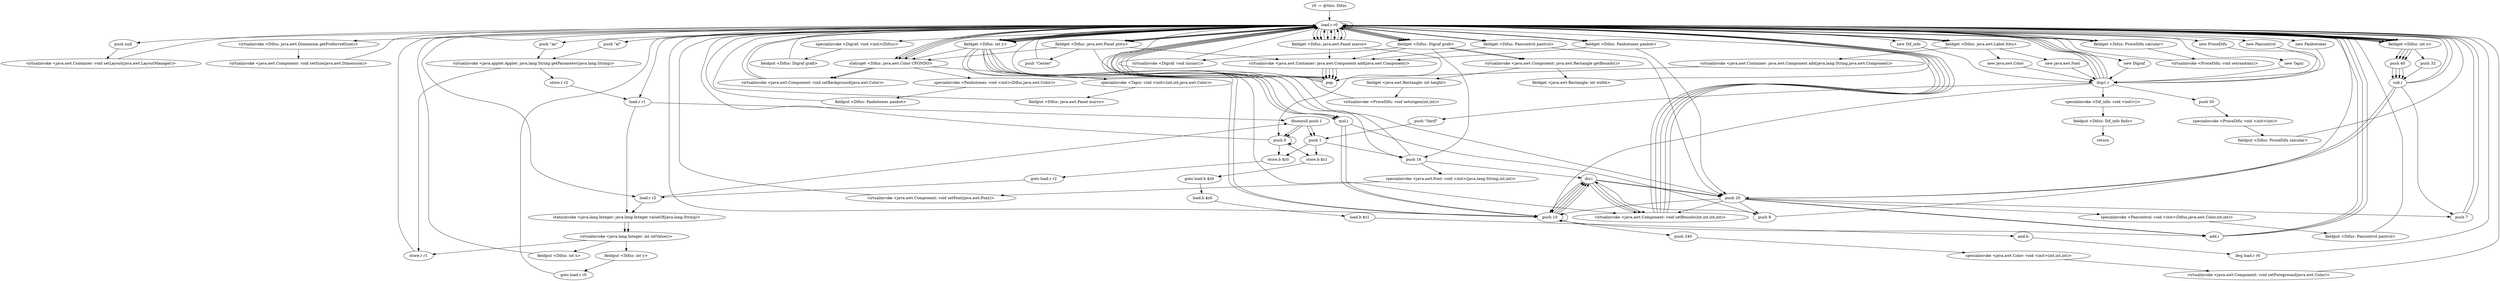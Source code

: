 digraph "" {
    "r0 := @this: Difus"
    "load.r r0"
    "r0 := @this: Difus"->"load.r r0";
    "push null"
    "load.r r0"->"push null";
    "virtualinvoke <java.awt.Container: void setLayout(java.awt.LayoutManager)>"
    "push null"->"virtualinvoke <java.awt.Container: void setLayout(java.awt.LayoutManager)>";
    "virtualinvoke <java.awt.Container: void setLayout(java.awt.LayoutManager)>"->"load.r r0";
    "load.r r0"->"load.r r0";
    "virtualinvoke <Difus: java.awt.Dimension getPreferredSize()>"
    "load.r r0"->"virtualinvoke <Difus: java.awt.Dimension getPreferredSize()>";
    "virtualinvoke <java.awt.Component: void setSize(java.awt.Dimension)>"
    "virtualinvoke <Difus: java.awt.Dimension getPreferredSize()>"->"virtualinvoke <java.awt.Component: void setSize(java.awt.Dimension)>";
    "virtualinvoke <java.awt.Component: void setSize(java.awt.Dimension)>"->"load.r r0";
    "staticget <Difus: java.awt.Color CFONDO>"
    "load.r r0"->"staticget <Difus: java.awt.Color CFONDO>";
    "virtualinvoke <java.awt.Component: void setBackground(java.awt.Color)>"
    "staticget <Difus: java.awt.Color CFONDO>"->"virtualinvoke <java.awt.Component: void setBackground(java.awt.Color)>";
    "virtualinvoke <java.awt.Component: void setBackground(java.awt.Color)>"->"load.r r0";
    "push \"an\""
    "load.r r0"->"push \"an\"";
    "virtualinvoke <java.applet.Applet: java.lang.String getParameter(java.lang.String)>"
    "push \"an\""->"virtualinvoke <java.applet.Applet: java.lang.String getParameter(java.lang.String)>";
    "store.r r1"
    "virtualinvoke <java.applet.Applet: java.lang.String getParameter(java.lang.String)>"->"store.r r1";
    "store.r r1"->"load.r r0";
    "push \"al\""
    "load.r r0"->"push \"al\"";
    "push \"al\""->"virtualinvoke <java.applet.Applet: java.lang.String getParameter(java.lang.String)>";
    "store.r r2"
    "virtualinvoke <java.applet.Applet: java.lang.String getParameter(java.lang.String)>"->"store.r r2";
    "load.r r1"
    "store.r r2"->"load.r r1";
    "ifnonnull push 1"
    "load.r r1"->"ifnonnull push 1";
    "push 0"
    "ifnonnull push 1"->"push 0";
    "store.b $z0"
    "push 0"->"store.b $z0";
    "goto load.r r2"
    "store.b $z0"->"goto load.r r2";
    "load.r r2"
    "goto load.r r2"->"load.r r2";
    "load.r r2"->"ifnonnull push 1";
    "ifnonnull push 1"->"push 0";
    "store.b $z1"
    "push 0"->"store.b $z1";
    "goto load.b $z0"
    "store.b $z1"->"goto load.b $z0";
    "load.b $z0"
    "goto load.b $z0"->"load.b $z0";
    "load.b $z1"
    "load.b $z0"->"load.b $z1";
    "and.b"
    "load.b $z1"->"and.b";
    "ifeq load.r r0"
    "and.b"->"ifeq load.r r0";
    "ifeq load.r r0"->"load.r r0";
    "load.r r0"->"load.r r1";
    "staticinvoke <java.lang.Integer: java.lang.Integer valueOf(java.lang.String)>"
    "load.r r1"->"staticinvoke <java.lang.Integer: java.lang.Integer valueOf(java.lang.String)>";
    "virtualinvoke <java.lang.Integer: int intValue()>"
    "staticinvoke <java.lang.Integer: java.lang.Integer valueOf(java.lang.String)>"->"virtualinvoke <java.lang.Integer: int intValue()>";
    "fieldput <Difus: int x>"
    "virtualinvoke <java.lang.Integer: int intValue()>"->"fieldput <Difus: int x>";
    "fieldput <Difus: int x>"->"load.r r0";
    "load.r r0"->"load.r r2";
    "load.r r2"->"staticinvoke <java.lang.Integer: java.lang.Integer valueOf(java.lang.String)>";
    "staticinvoke <java.lang.Integer: java.lang.Integer valueOf(java.lang.String)>"->"virtualinvoke <java.lang.Integer: int intValue()>";
    "fieldput <Difus: int y>"
    "virtualinvoke <java.lang.Integer: int intValue()>"->"fieldput <Difus: int y>";
    "goto load.r r0"
    "fieldput <Difus: int y>"->"goto load.r r0";
    "goto load.r r0"->"load.r r0";
    "new Tapiz"
    "load.r r0"->"new Tapiz";
    "dup1.r"
    "new Tapiz"->"dup1.r";
    "dup1.r"->"load.r r0";
    "fieldget <Difus: int x>"
    "load.r r0"->"fieldget <Difus: int x>";
    "fieldget <Difus: int x>"->"load.r r0";
    "fieldget <Difus: int y>"
    "load.r r0"->"fieldget <Difus: int y>";
    "fieldget <Difus: int y>"->"staticget <Difus: java.awt.Color CFONDO>";
    "specialinvoke <Tapiz: void <init>(int,int,java.awt.Color)>"
    "staticget <Difus: java.awt.Color CFONDO>"->"specialinvoke <Tapiz: void <init>(int,int,java.awt.Color)>";
    "fieldput <Difus: java.awt.Panel marco>"
    "specialinvoke <Tapiz: void <init>(int,int,java.awt.Color)>"->"fieldput <Difus: java.awt.Panel marco>";
    "fieldput <Difus: java.awt.Panel marco>"->"load.r r0";
    "fieldget <Difus: java.awt.Panel marco>"
    "load.r r0"->"fieldget <Difus: java.awt.Panel marco>";
    "fieldget <Difus: java.awt.Panel marco>"->"push 0";
    "push 0"->"push 0";
    "push 0"->"load.r r0";
    "load.r r0"->"fieldget <Difus: int x>";
    "fieldget <Difus: int x>"->"load.r r0";
    "load.r r0"->"fieldget <Difus: int y>";
    "virtualinvoke <java.awt.Component: void setBounds(int,int,int,int)>"
    "fieldget <Difus: int y>"->"virtualinvoke <java.awt.Component: void setBounds(int,int,int,int)>";
    "virtualinvoke <java.awt.Component: void setBounds(int,int,int,int)>"->"load.r r0";
    "load.r r0"->"load.r r0";
    "load.r r0"->"fieldget <Difus: java.awt.Panel marco>";
    "virtualinvoke <java.awt.Container: java.awt.Component add(java.awt.Component)>"
    "fieldget <Difus: java.awt.Panel marco>"->"virtualinvoke <java.awt.Container: java.awt.Component add(java.awt.Component)>";
    "pop"
    "virtualinvoke <java.awt.Container: java.awt.Component add(java.awt.Component)>"->"pop";
    "pop"->"load.r r0";
    "fieldget <Difus: java.awt.Panel ptitu>"
    "load.r r0"->"fieldget <Difus: java.awt.Panel ptitu>";
    "push 20"
    "fieldget <Difus: java.awt.Panel ptitu>"->"push 20";
    "push 10"
    "push 20"->"push 10";
    "push 10"->"load.r r0";
    "load.r r0"->"fieldget <Difus: int x>";
    "push 40"
    "fieldget <Difus: int x>"->"push 40";
    "sub.i"
    "push 40"->"sub.i";
    "sub.i"->"load.r r0";
    "load.r r0"->"fieldget <Difus: int y>";
    "fieldget <Difus: int y>"->"push 10";
    "div.i"
    "push 10"->"div.i";
    "div.i"->"virtualinvoke <java.awt.Component: void setBounds(int,int,int,int)>";
    "virtualinvoke <java.awt.Component: void setBounds(int,int,int,int)>"->"load.r r0";
    "load.r r0"->"fieldget <Difus: java.awt.Panel ptitu>";
    "fieldget <Difus: java.awt.Panel ptitu>"->"staticget <Difus: java.awt.Color CFONDO>";
    "staticget <Difus: java.awt.Color CFONDO>"->"virtualinvoke <java.awt.Component: void setBackground(java.awt.Color)>";
    "virtualinvoke <java.awt.Component: void setBackground(java.awt.Color)>"->"load.r r0";
    "fieldget <Difus: java.awt.Label ltitu>"
    "load.r r0"->"fieldget <Difus: java.awt.Label ltitu>";
    "new java.awt.Color"
    "fieldget <Difus: java.awt.Label ltitu>"->"new java.awt.Color";
    "new java.awt.Color"->"dup1.r";
    "dup1.r"->"push 10";
    "push 10"->"push 10";
    "push 240"
    "push 10"->"push 240";
    "specialinvoke <java.awt.Color: void <init>(int,int,int)>"
    "push 240"->"specialinvoke <java.awt.Color: void <init>(int,int,int)>";
    "virtualinvoke <java.awt.Component: void setForeground(java.awt.Color)>"
    "specialinvoke <java.awt.Color: void <init>(int,int,int)>"->"virtualinvoke <java.awt.Component: void setForeground(java.awt.Color)>";
    "virtualinvoke <java.awt.Component: void setForeground(java.awt.Color)>"->"load.r r0";
    "load.r r0"->"fieldget <Difus: java.awt.Label ltitu>";
    "new java.awt.Font"
    "fieldget <Difus: java.awt.Label ltitu>"->"new java.awt.Font";
    "new java.awt.Font"->"dup1.r";
    "push \"Serif\""
    "dup1.r"->"push \"Serif\"";
    "push 1"
    "push \"Serif\""->"push 1";
    "push 16"
    "push 1"->"push 16";
    "specialinvoke <java.awt.Font: void <init>(java.lang.String,int,int)>"
    "push 16"->"specialinvoke <java.awt.Font: void <init>(java.lang.String,int,int)>";
    "virtualinvoke <java.awt.Component: void setFont(java.awt.Font)>"
    "specialinvoke <java.awt.Font: void <init>(java.lang.String,int,int)>"->"virtualinvoke <java.awt.Component: void setFont(java.awt.Font)>";
    "virtualinvoke <java.awt.Component: void setFont(java.awt.Font)>"->"load.r r0";
    "load.r r0"->"fieldget <Difus: java.awt.Panel ptitu>";
    "push \"Center\""
    "fieldget <Difus: java.awt.Panel ptitu>"->"push \"Center\"";
    "push \"Center\""->"load.r r0";
    "load.r r0"->"fieldget <Difus: java.awt.Label ltitu>";
    "virtualinvoke <java.awt.Container: java.awt.Component add(java.lang.String,java.awt.Component)>"
    "fieldget <Difus: java.awt.Label ltitu>"->"virtualinvoke <java.awt.Container: java.awt.Component add(java.lang.String,java.awt.Component)>";
    "virtualinvoke <java.awt.Container: java.awt.Component add(java.lang.String,java.awt.Component)>"->"pop";
    "pop"->"load.r r0";
    "load.r r0"->"fieldget <Difus: java.awt.Panel marco>";
    "fieldget <Difus: java.awt.Panel marco>"->"load.r r0";
    "load.r r0"->"fieldget <Difus: java.awt.Panel ptitu>";
    "fieldget <Difus: java.awt.Panel ptitu>"->"virtualinvoke <java.awt.Container: java.awt.Component add(java.awt.Component)>";
    "virtualinvoke <java.awt.Container: java.awt.Component add(java.awt.Component)>"->"pop";
    "pop"->"load.r r0";
    "new Digraf"
    "load.r r0"->"new Digraf";
    "new Digraf"->"dup1.r";
    "dup1.r"->"load.r r0";
    "specialinvoke <Digraf: void <init>(Difus)>"
    "load.r r0"->"specialinvoke <Digraf: void <init>(Difus)>";
    "fieldput <Difus: Digraf grafi>"
    "specialinvoke <Digraf: void <init>(Difus)>"->"fieldput <Difus: Digraf grafi>";
    "fieldput <Difus: Digraf grafi>"->"load.r r0";
    "load.r r0"->"fieldget <Difus: java.awt.Panel marco>";
    "fieldget <Difus: java.awt.Panel marco>"->"load.r r0";
    "fieldget <Difus: Digraf grafi>"
    "load.r r0"->"fieldget <Difus: Digraf grafi>";
    "fieldget <Difus: Digraf grafi>"->"virtualinvoke <java.awt.Container: java.awt.Component add(java.awt.Component)>";
    "virtualinvoke <java.awt.Container: java.awt.Component add(java.awt.Component)>"->"pop";
    "pop"->"load.r r0";
    "load.r r0"->"fieldget <Difus: Digraf grafi>";
    "fieldget <Difus: Digraf grafi>"->"push 16";
    "push 16"->"load.r r0";
    "load.r r0"->"fieldget <Difus: int y>";
    "fieldget <Difus: int y>"->"push 10";
    "push 10"->"div.i";
    "div.i"->"push 10";
    "add.i"
    "push 10"->"add.i";
    "add.i"->"load.r r0";
    "load.r r0"->"fieldget <Difus: int x>";
    "push 32"
    "fieldget <Difus: int x>"->"push 32";
    "push 32"->"sub.i";
    "push 7"
    "sub.i"->"push 7";
    "push 7"->"load.r r0";
    "load.r r0"->"fieldget <Difus: int y>";
    "mul.i"
    "fieldget <Difus: int y>"->"mul.i";
    "mul.i"->"push 10";
    "push 10"->"div.i";
    "div.i"->"virtualinvoke <java.awt.Component: void setBounds(int,int,int,int)>";
    "virtualinvoke <java.awt.Component: void setBounds(int,int,int,int)>"->"load.r r0";
    "load.r r0"->"fieldget <Difus: Digraf grafi>";
    "virtualinvoke <Digraf: void iniciar()>"
    "fieldget <Difus: Digraf grafi>"->"virtualinvoke <Digraf: void iniciar()>";
    "virtualinvoke <Digraf: void iniciar()>"->"load.r r0";
    "new ProceDifu"
    "load.r r0"->"new ProceDifu";
    "new ProceDifu"->"dup1.r";
    "push 50"
    "dup1.r"->"push 50";
    "specialinvoke <ProceDifu: void <init>(int)>"
    "push 50"->"specialinvoke <ProceDifu: void <init>(int)>";
    "fieldput <Difus: ProceDifu calcular>"
    "specialinvoke <ProceDifu: void <init>(int)>"->"fieldput <Difus: ProceDifu calcular>";
    "fieldput <Difus: ProceDifu calcular>"->"load.r r0";
    "fieldget <Difus: ProceDifu calcular>"
    "load.r r0"->"fieldget <Difus: ProceDifu calcular>";
    "fieldget <Difus: ProceDifu calcular>"->"load.r r0";
    "load.r r0"->"fieldget <Difus: Digraf grafi>";
    "virtualinvoke <java.awt.Component: java.awt.Rectangle getBounds()>"
    "fieldget <Difus: Digraf grafi>"->"virtualinvoke <java.awt.Component: java.awt.Rectangle getBounds()>";
    "fieldget <java.awt.Rectangle: int width>"
    "virtualinvoke <java.awt.Component: java.awt.Rectangle getBounds()>"->"fieldget <java.awt.Rectangle: int width>";
    "fieldget <java.awt.Rectangle: int width>"->"load.r r0";
    "load.r r0"->"fieldget <Difus: Digraf grafi>";
    "fieldget <Difus: Digraf grafi>"->"virtualinvoke <java.awt.Component: java.awt.Rectangle getBounds()>";
    "fieldget <java.awt.Rectangle: int height>"
    "virtualinvoke <java.awt.Component: java.awt.Rectangle getBounds()>"->"fieldget <java.awt.Rectangle: int height>";
    "virtualinvoke <ProceDifu: void setorigen(int,int)>"
    "fieldget <java.awt.Rectangle: int height>"->"virtualinvoke <ProceDifu: void setorigen(int,int)>";
    "virtualinvoke <ProceDifu: void setorigen(int,int)>"->"load.r r0";
    "load.r r0"->"fieldget <Difus: ProceDifu calcular>";
    "virtualinvoke <ProceDifu: void setrandom()>"
    "fieldget <Difus: ProceDifu calcular>"->"virtualinvoke <ProceDifu: void setrandom()>";
    "virtualinvoke <ProceDifu: void setrandom()>"->"load.r r0";
    "new Pancontrol"
    "load.r r0"->"new Pancontrol";
    "new Pancontrol"->"dup1.r";
    "dup1.r"->"load.r r0";
    "load.r r0"->"staticget <Difus: java.awt.Color CFONDO>";
    "staticget <Difus: java.awt.Color CFONDO>"->"load.r r0";
    "load.r r0"->"fieldget <Difus: int x>";
    "fieldget <Difus: int x>"->"push 40";
    "push 40"->"sub.i";
    "sub.i"->"push 20";
    "specialinvoke <Pancontrol: void <init>(Difus,java.awt.Color,int,int)>"
    "push 20"->"specialinvoke <Pancontrol: void <init>(Difus,java.awt.Color,int,int)>";
    "fieldput <Difus: Pancontrol pantrol>"
    "specialinvoke <Pancontrol: void <init>(Difus,java.awt.Color,int,int)>"->"fieldput <Difus: Pancontrol pantrol>";
    "fieldput <Difus: Pancontrol pantrol>"->"load.r r0";
    "fieldget <Difus: Pancontrol pantrol>"
    "load.r r0"->"fieldget <Difus: Pancontrol pantrol>";
    "fieldget <Difus: Pancontrol pantrol>"->"push 20";
    "push 8"
    "push 20"->"push 8";
    "push 8"->"load.r r0";
    "load.r r0"->"fieldget <Difus: int y>";
    "fieldget <Difus: int y>"->"mul.i";
    "mul.i"->"push 10";
    "push 10"->"div.i";
    "div.i"->"push 20";
    "push 20"->"add.i";
    "add.i"->"load.r r0";
    "load.r r0"->"fieldget <Difus: int x>";
    "fieldget <Difus: int x>"->"push 40";
    "push 40"->"sub.i";
    "sub.i"->"push 20";
    "push 20"->"virtualinvoke <java.awt.Component: void setBounds(int,int,int,int)>";
    "virtualinvoke <java.awt.Component: void setBounds(int,int,int,int)>"->"load.r r0";
    "load.r r0"->"fieldget <Difus: java.awt.Panel marco>";
    "fieldget <Difus: java.awt.Panel marco>"->"load.r r0";
    "load.r r0"->"fieldget <Difus: Pancontrol pantrol>";
    "fieldget <Difus: Pancontrol pantrol>"->"virtualinvoke <java.awt.Container: java.awt.Component add(java.awt.Component)>";
    "virtualinvoke <java.awt.Container: java.awt.Component add(java.awt.Component)>"->"pop";
    "pop"->"load.r r0";
    "new Panbotones"
    "load.r r0"->"new Panbotones";
    "new Panbotones"->"dup1.r";
    "dup1.r"->"load.r r0";
    "load.r r0"->"staticget <Difus: java.awt.Color CFONDO>";
    "specialinvoke <Panbotones: void <init>(Difus,java.awt.Color)>"
    "staticget <Difus: java.awt.Color CFONDO>"->"specialinvoke <Panbotones: void <init>(Difus,java.awt.Color)>";
    "fieldput <Difus: Panbotones panbot>"
    "specialinvoke <Panbotones: void <init>(Difus,java.awt.Color)>"->"fieldput <Difus: Panbotones panbot>";
    "fieldput <Difus: Panbotones panbot>"->"load.r r0";
    "fieldget <Difus: Panbotones panbot>"
    "load.r r0"->"fieldget <Difus: Panbotones panbot>";
    "fieldget <Difus: Panbotones panbot>"->"push 20";
    "push 20"->"push 7";
    "push 7"->"load.r r0";
    "load.r r0"->"fieldget <Difus: int y>";
    "fieldget <Difus: int y>"->"mul.i";
    "mul.i"->"push 8";
    "push 8"->"div.i";
    "div.i"->"push 20";
    "push 20"->"add.i";
    "add.i"->"load.r r0";
    "load.r r0"->"fieldget <Difus: int x>";
    "fieldget <Difus: int x>"->"push 40";
    "push 40"->"sub.i";
    "sub.i"->"load.r r0";
    "load.r r0"->"fieldget <Difus: int y>";
    "fieldget <Difus: int y>"->"push 16";
    "push 16"->"div.i";
    "div.i"->"virtualinvoke <java.awt.Component: void setBounds(int,int,int,int)>";
    "virtualinvoke <java.awt.Component: void setBounds(int,int,int,int)>"->"load.r r0";
    "load.r r0"->"fieldget <Difus: java.awt.Panel marco>";
    "fieldget <Difus: java.awt.Panel marco>"->"load.r r0";
    "load.r r0"->"fieldget <Difus: Panbotones panbot>";
    "fieldget <Difus: Panbotones panbot>"->"virtualinvoke <java.awt.Container: java.awt.Component add(java.awt.Component)>";
    "virtualinvoke <java.awt.Container: java.awt.Component add(java.awt.Component)>"->"pop";
    "pop"->"load.r r0";
    "new Dif_info"
    "load.r r0"->"new Dif_info";
    "new Dif_info"->"dup1.r";
    "specialinvoke <Dif_info: void <init>()>"
    "dup1.r"->"specialinvoke <Dif_info: void <init>()>";
    "fieldput <Difus: Dif_info finfo>"
    "specialinvoke <Dif_info: void <init>()>"->"fieldput <Difus: Dif_info finfo>";
    "return"
    "fieldput <Difus: Dif_info finfo>"->"return";
    "virtualinvoke <java.lang.Integer: int intValue()>"->"store.r r1";
    "ifnonnull push 1"->"push 1";
    "push 1"->"store.b $z1";
    "ifnonnull push 1"->"push 1";
    "push 1"->"store.b $z0";
}
